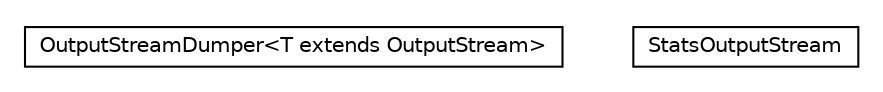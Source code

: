 #!/usr/local/bin/dot
#
# Class diagram 
# Generated by UMLGraph version 5.1 (http://www.umlgraph.org/)
#

digraph G {
	edge [fontname="Helvetica",fontsize=10,labelfontname="Helvetica",labelfontsize=10];
	node [fontname="Helvetica",fontsize=10,shape=plaintext];
	nodesep=0.25;
	ranksep=0.5;
	// com.gc.iotools.stream.os.inspection.OutputStreamDumper<T extends java.io.OutputStream>
	c341 [label=<<table title="com.gc.iotools.stream.os.inspection.OutputStreamDumper" border="0" cellborder="1" cellspacing="0" cellpadding="2" port="p" href="./OutputStreamDumper.html">
		<tr><td><table border="0" cellspacing="0" cellpadding="1">
<tr><td align="center" balign="center"> OutputStreamDumper&lt;T extends OutputStream&gt; </td></tr>
		</table></td></tr>
		</table>>, fontname="Helvetica", fontcolor="black", fontsize=10.0];
	// com.gc.iotools.stream.os.inspection.StatsOutputStream
	c342 [label=<<table title="com.gc.iotools.stream.os.inspection.StatsOutputStream" border="0" cellborder="1" cellspacing="0" cellpadding="2" port="p" href="./StatsOutputStream.html">
		<tr><td><table border="0" cellspacing="0" cellpadding="1">
<tr><td align="center" balign="center"> StatsOutputStream </td></tr>
		</table></td></tr>
		</table>>, fontname="Helvetica", fontcolor="black", fontsize=10.0];
}

